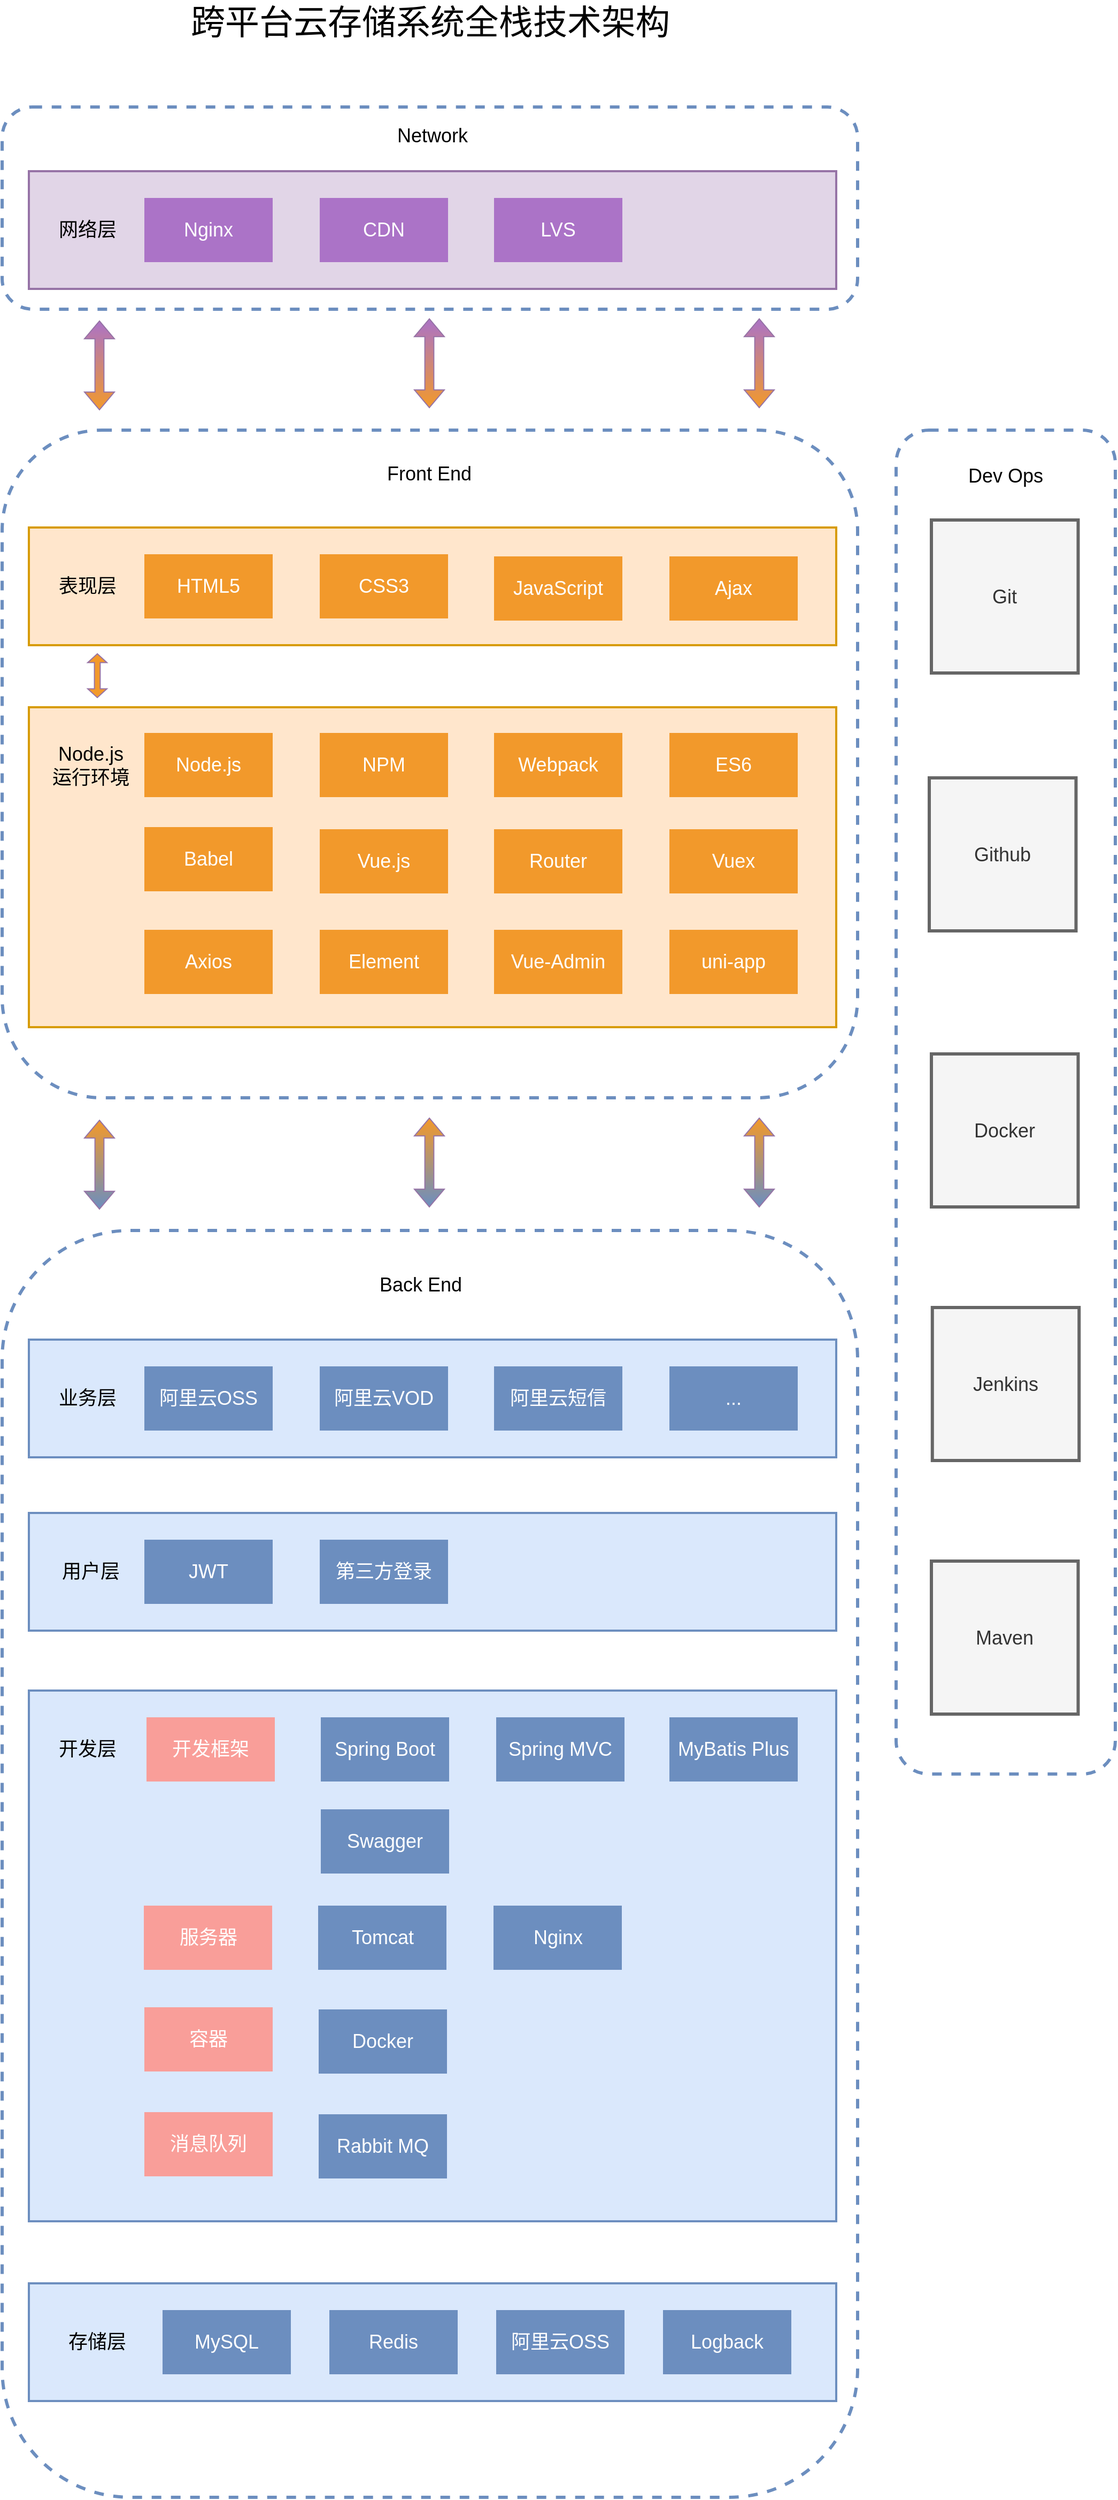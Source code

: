 <mxfile version="16.5.2" type="github">
  <diagram id="sZufGQy3N4kwTPqAB__Q" name="第 1 页">
    <mxGraphModel dx="866" dy="921" grid="0" gridSize="10" guides="1" tooltips="1" connect="1" arrows="1" fold="1" page="0" pageScale="1" pageWidth="827" pageHeight="1169" math="0" shadow="0">
      <root>
        <mxCell id="0" />
        <mxCell id="1" parent="0" />
        <mxCell id="KMVbbGsZrnD6S1K0zqnH-1" value="" style="rounded=1;whiteSpace=wrap;html=1;fillColor=none;dashed=1;strokeColor=#6c8ebf;strokeWidth=3;" parent="1" vertex="1">
          <mxGeometry x="40" y="80" width="800" height="189" as="geometry" />
        </mxCell>
        <mxCell id="KMVbbGsZrnD6S1K0zqnH-2" value="" style="rounded=0;whiteSpace=wrap;html=1;strokeWidth=2;fillColor=#e1d5e7;strokeColor=#9673a6;" parent="1" vertex="1">
          <mxGeometry x="65" y="140" width="755" height="110" as="geometry" />
        </mxCell>
        <mxCell id="KMVbbGsZrnD6S1K0zqnH-3" value="网络层" style="text;html=1;strokeColor=none;fillColor=none;align=center;verticalAlign=middle;whiteSpace=wrap;rounded=0;fontSize=18;" parent="1" vertex="1">
          <mxGeometry x="90" y="180" width="60" height="30" as="geometry" />
        </mxCell>
        <mxCell id="KMVbbGsZrnD6S1K0zqnH-4" value="Nginx" style="rounded=0;whiteSpace=wrap;html=1;fontSize=18;strokeWidth=3;fillColor=#ab73c7;strokeColor=none;fontColor=#FFFFFF;" parent="1" vertex="1">
          <mxGeometry x="173" y="165" width="120" height="60" as="geometry" />
        </mxCell>
        <mxCell id="KMVbbGsZrnD6S1K0zqnH-5" value="CDN" style="rounded=0;whiteSpace=wrap;html=1;fontSize=18;strokeWidth=3;fillColor=#ab73c7;strokeColor=none;fontColor=#FFFFFF;" parent="1" vertex="1">
          <mxGeometry x="337" y="165" width="120" height="60" as="geometry" />
        </mxCell>
        <mxCell id="KMVbbGsZrnD6S1K0zqnH-6" value="LVS" style="rounded=0;whiteSpace=wrap;html=1;fontSize=18;strokeWidth=3;fillColor=#ab73c7;strokeColor=none;fontColor=#FFFFFF;" parent="1" vertex="1">
          <mxGeometry x="500" y="165" width="120" height="60" as="geometry" />
        </mxCell>
        <mxCell id="KMVbbGsZrnD6S1K0zqnH-7" value="" style="rounded=1;whiteSpace=wrap;html=1;fillColor=none;dashed=1;strokeColor=#6c8ebf;strokeWidth=3;" parent="1" vertex="1">
          <mxGeometry x="40" y="382" width="800" height="624" as="geometry" />
        </mxCell>
        <mxCell id="KMVbbGsZrnD6S1K0zqnH-8" value="" style="rounded=0;whiteSpace=wrap;html=1;strokeWidth=2;fillColor=#ffe6cc;strokeColor=#d79b00;" parent="1" vertex="1">
          <mxGeometry x="65" y="473" width="755" height="110" as="geometry" />
        </mxCell>
        <mxCell id="KMVbbGsZrnD6S1K0zqnH-9" value="表现层" style="text;html=1;strokeColor=none;fillColor=none;align=center;verticalAlign=middle;whiteSpace=wrap;rounded=0;fontSize=18;" parent="1" vertex="1">
          <mxGeometry x="90" y="513" width="60" height="30" as="geometry" />
        </mxCell>
        <mxCell id="KMVbbGsZrnD6S1K0zqnH-10" value="HTML5" style="rounded=0;whiteSpace=wrap;html=1;fontSize=18;strokeWidth=3;fillColor=#f2992b;strokeColor=none;fontColor=#FFFFFF;" parent="1" vertex="1">
          <mxGeometry x="173" y="498" width="120" height="60" as="geometry" />
        </mxCell>
        <mxCell id="KMVbbGsZrnD6S1K0zqnH-11" value="CSS3" style="rounded=0;whiteSpace=wrap;html=1;fontSize=18;strokeWidth=3;fillColor=#f2992b;strokeColor=none;fontColor=#FFFFFF;" parent="1" vertex="1">
          <mxGeometry x="337" y="498" width="120" height="60" as="geometry" />
        </mxCell>
        <mxCell id="KMVbbGsZrnD6S1K0zqnH-12" value="JavaScript" style="rounded=0;whiteSpace=wrap;html=1;fontSize=18;strokeWidth=3;fillColor=#f2992b;strokeColor=none;fontColor=#FFFFFF;" parent="1" vertex="1">
          <mxGeometry x="500" y="500" width="120" height="60" as="geometry" />
        </mxCell>
        <mxCell id="KMVbbGsZrnD6S1K0zqnH-13" value="Ajax" style="rounded=0;whiteSpace=wrap;html=1;fontSize=18;strokeWidth=3;fillColor=#f2992b;strokeColor=none;fontColor=#FFFFFF;" parent="1" vertex="1">
          <mxGeometry x="664" y="500" width="120" height="60" as="geometry" />
        </mxCell>
        <mxCell id="KMVbbGsZrnD6S1K0zqnH-14" value="" style="rounded=0;whiteSpace=wrap;html=1;strokeWidth=2;fillColor=#ffe6cc;strokeColor=#d79b00;" parent="1" vertex="1">
          <mxGeometry x="65" y="641" width="755" height="299" as="geometry" />
        </mxCell>
        <mxCell id="KMVbbGsZrnD6S1K0zqnH-15" value="Node.js&lt;br&gt;运行环境" style="text;html=1;strokeColor=none;fillColor=none;align=center;verticalAlign=middle;whiteSpace=wrap;rounded=0;fontSize=18;" parent="1" vertex="1">
          <mxGeometry x="79" y="681" width="88" height="30" as="geometry" />
        </mxCell>
        <mxCell id="KMVbbGsZrnD6S1K0zqnH-16" value="Node.js" style="rounded=0;whiteSpace=wrap;html=1;fontSize=18;strokeWidth=3;fillColor=#f2992b;strokeColor=none;fontColor=#FFFFFF;" parent="1" vertex="1">
          <mxGeometry x="173" y="665" width="120" height="60" as="geometry" />
        </mxCell>
        <mxCell id="KMVbbGsZrnD6S1K0zqnH-17" value="NPM" style="rounded=0;whiteSpace=wrap;html=1;fontSize=18;strokeWidth=3;fillColor=#f2992b;strokeColor=none;fontColor=#FFFFFF;" parent="1" vertex="1">
          <mxGeometry x="337" y="665" width="120" height="60" as="geometry" />
        </mxCell>
        <mxCell id="KMVbbGsZrnD6S1K0zqnH-18" value="Webpack" style="rounded=0;whiteSpace=wrap;html=1;fontSize=18;strokeWidth=3;fillColor=#f2992b;strokeColor=none;fontColor=#FFFFFF;" parent="1" vertex="1">
          <mxGeometry x="500" y="665" width="120" height="60" as="geometry" />
        </mxCell>
        <mxCell id="KMVbbGsZrnD6S1K0zqnH-19" value="ES6" style="rounded=0;whiteSpace=wrap;html=1;fontSize=18;strokeWidth=3;fillColor=#f2992b;strokeColor=none;fontColor=#FFFFFF;" parent="1" vertex="1">
          <mxGeometry x="664" y="665" width="120" height="60" as="geometry" />
        </mxCell>
        <mxCell id="KMVbbGsZrnD6S1K0zqnH-20" value="Babel" style="rounded=0;whiteSpace=wrap;html=1;fontSize=18;strokeWidth=3;fillColor=#f2992b;strokeColor=none;fontColor=#FFFFFF;" parent="1" vertex="1">
          <mxGeometry x="173" y="753" width="120" height="60" as="geometry" />
        </mxCell>
        <mxCell id="KMVbbGsZrnD6S1K0zqnH-21" value="Vue.js" style="rounded=0;whiteSpace=wrap;html=1;fontSize=18;strokeWidth=3;fillColor=#f2992b;strokeColor=none;fontColor=#FFFFFF;" parent="1" vertex="1">
          <mxGeometry x="337" y="755" width="120" height="60" as="geometry" />
        </mxCell>
        <mxCell id="KMVbbGsZrnD6S1K0zqnH-22" value="Router" style="rounded=0;whiteSpace=wrap;html=1;fontSize=18;strokeWidth=3;fillColor=#f2992b;strokeColor=none;fontColor=#FFFFFF;" parent="1" vertex="1">
          <mxGeometry x="500" y="755" width="120" height="60" as="geometry" />
        </mxCell>
        <mxCell id="KMVbbGsZrnD6S1K0zqnH-23" value="Vuex" style="rounded=0;whiteSpace=wrap;html=1;fontSize=18;strokeWidth=3;fillColor=#f2992b;strokeColor=none;fontColor=#FFFFFF;" parent="1" vertex="1">
          <mxGeometry x="664" y="755" width="120" height="60" as="geometry" />
        </mxCell>
        <mxCell id="KMVbbGsZrnD6S1K0zqnH-24" value="Axios" style="rounded=0;whiteSpace=wrap;html=1;fontSize=18;strokeWidth=3;fillColor=#f2992b;strokeColor=none;fontColor=#FFFFFF;" parent="1" vertex="1">
          <mxGeometry x="173" y="849" width="120" height="60" as="geometry" />
        </mxCell>
        <mxCell id="KMVbbGsZrnD6S1K0zqnH-25" value="Element" style="rounded=0;whiteSpace=wrap;html=1;fontSize=18;strokeWidth=3;fillColor=#f2992b;strokeColor=none;fontColor=#FFFFFF;" parent="1" vertex="1">
          <mxGeometry x="337" y="849" width="120" height="60" as="geometry" />
        </mxCell>
        <mxCell id="KMVbbGsZrnD6S1K0zqnH-26" value="Vue-Admin" style="rounded=0;whiteSpace=wrap;html=1;fontSize=18;strokeWidth=3;fillColor=#f2992b;strokeColor=none;fontColor=#FFFFFF;" parent="1" vertex="1">
          <mxGeometry x="500" y="849" width="120" height="60" as="geometry" />
        </mxCell>
        <mxCell id="KMVbbGsZrnD6S1K0zqnH-27" value="Front End" style="text;html=1;strokeColor=none;fillColor=none;align=center;verticalAlign=middle;whiteSpace=wrap;rounded=0;fontSize=18;" parent="1" vertex="1">
          <mxGeometry x="360" y="408" width="159" height="30" as="geometry" />
        </mxCell>
        <mxCell id="KMVbbGsZrnD6S1K0zqnH-28" value="Network" style="text;html=1;strokeColor=none;fillColor=none;align=center;verticalAlign=middle;whiteSpace=wrap;rounded=0;fontSize=18;" parent="1" vertex="1">
          <mxGeometry x="363" y="92" width="159" height="30" as="geometry" />
        </mxCell>
        <mxCell id="setwmyMb34dvfFIo67XE-1" value="" style="rounded=1;whiteSpace=wrap;html=1;fillColor=none;dashed=1;strokeColor=#6c8ebf;strokeWidth=3;" vertex="1" parent="1">
          <mxGeometry x="40" y="1130" width="800" height="1184" as="geometry" />
        </mxCell>
        <mxCell id="setwmyMb34dvfFIo67XE-2" value="" style="rounded=0;whiteSpace=wrap;html=1;strokeWidth=2;fillColor=#dae8fc;strokeColor=#6c8ebf;" vertex="1" parent="1">
          <mxGeometry x="65" y="1232" width="755" height="110" as="geometry" />
        </mxCell>
        <mxCell id="setwmyMb34dvfFIo67XE-3" value="业务层" style="text;html=1;strokeColor=none;fillColor=none;align=center;verticalAlign=middle;whiteSpace=wrap;rounded=0;fontSize=18;" vertex="1" parent="1">
          <mxGeometry x="76" y="1272" width="88" height="30" as="geometry" />
        </mxCell>
        <mxCell id="setwmyMb34dvfFIo67XE-4" value="阿里云OSS" style="rounded=0;whiteSpace=wrap;html=1;fontSize=18;strokeWidth=3;fillColor=#6c8ebf;strokeColor=none;gradientColor=none;fontColor=#FFFFFF;" vertex="1" parent="1">
          <mxGeometry x="173" y="1257" width="120" height="60" as="geometry" />
        </mxCell>
        <mxCell id="setwmyMb34dvfFIo67XE-5" value="阿里云VOD" style="rounded=0;whiteSpace=wrap;html=1;fontSize=18;strokeWidth=3;fillColor=#6c8ebf;strokeColor=none;gradientColor=none;fontColor=#FFFFFF;" vertex="1" parent="1">
          <mxGeometry x="337" y="1257" width="120" height="60" as="geometry" />
        </mxCell>
        <mxCell id="setwmyMb34dvfFIo67XE-6" value="阿里云短信" style="rounded=0;whiteSpace=wrap;html=1;fontSize=18;strokeWidth=3;fillColor=#6c8ebf;strokeColor=none;gradientColor=none;fontColor=#FFFFFF;" vertex="1" parent="1">
          <mxGeometry x="500" y="1257" width="120" height="60" as="geometry" />
        </mxCell>
        <mxCell id="setwmyMb34dvfFIo67XE-7" value="..." style="rounded=0;whiteSpace=wrap;html=1;fontSize=18;strokeWidth=3;fillColor=#6c8ebf;strokeColor=none;gradientColor=none;fontColor=#FFFFFF;" vertex="1" parent="1">
          <mxGeometry x="664" y="1257" width="120" height="60" as="geometry" />
        </mxCell>
        <mxCell id="setwmyMb34dvfFIo67XE-9" value="" style="rounded=0;whiteSpace=wrap;html=1;strokeWidth=2;fillColor=#dae8fc;strokeColor=#6c8ebf;" vertex="1" parent="1">
          <mxGeometry x="65" y="1394" width="755" height="110" as="geometry" />
        </mxCell>
        <mxCell id="setwmyMb34dvfFIo67XE-10" value="用户层" style="text;html=1;strokeColor=none;fillColor=none;align=center;verticalAlign=middle;whiteSpace=wrap;rounded=0;fontSize=18;" vertex="1" parent="1">
          <mxGeometry x="79" y="1434" width="88" height="30" as="geometry" />
        </mxCell>
        <mxCell id="setwmyMb34dvfFIo67XE-11" value="JWT" style="rounded=0;whiteSpace=wrap;html=1;fontSize=18;strokeWidth=3;fillColor=#6c8ebf;strokeColor=none;gradientColor=none;fontColor=#FFFFFF;" vertex="1" parent="1">
          <mxGeometry x="173" y="1419" width="120" height="60" as="geometry" />
        </mxCell>
        <mxCell id="setwmyMb34dvfFIo67XE-12" value="第三方登录" style="rounded=0;whiteSpace=wrap;html=1;fontSize=18;strokeWidth=3;fillColor=#6c8ebf;strokeColor=none;gradientColor=none;fontColor=#FFFFFF;" vertex="1" parent="1">
          <mxGeometry x="337" y="1419" width="120" height="60" as="geometry" />
        </mxCell>
        <mxCell id="setwmyMb34dvfFIo67XE-14" value="" style="rounded=0;whiteSpace=wrap;html=1;strokeWidth=2;fillColor=#dae8fc;strokeColor=#6c8ebf;" vertex="1" parent="1">
          <mxGeometry x="65" y="1560" width="755" height="496" as="geometry" />
        </mxCell>
        <mxCell id="setwmyMb34dvfFIo67XE-15" value="开发层" style="text;html=1;strokeColor=none;fillColor=none;align=center;verticalAlign=middle;whiteSpace=wrap;rounded=0;fontSize=18;" vertex="1" parent="1">
          <mxGeometry x="76" y="1600" width="88" height="30" as="geometry" />
        </mxCell>
        <mxCell id="setwmyMb34dvfFIo67XE-16" value="开发框架" style="rounded=0;whiteSpace=wrap;html=1;fontSize=18;strokeWidth=3;fillColor=#f99e99;strokeColor=none;fontColor=#FFFFFF;" vertex="1" parent="1">
          <mxGeometry x="175" y="1585" width="120" height="60" as="geometry" />
        </mxCell>
        <mxCell id="setwmyMb34dvfFIo67XE-17" value="Spring Boot" style="rounded=0;whiteSpace=wrap;html=1;fontSize=18;strokeWidth=3;fillColor=#6c8ebf;strokeColor=none;gradientColor=none;fontColor=#FFFFFF;" vertex="1" parent="1">
          <mxGeometry x="338" y="1585" width="120" height="60" as="geometry" />
        </mxCell>
        <mxCell id="setwmyMb34dvfFIo67XE-18" value="MyBatis Plus" style="rounded=0;whiteSpace=wrap;html=1;fontSize=18;strokeWidth=3;fillColor=#6c8ebf;strokeColor=none;gradientColor=none;fontColor=#FFFFFF;" vertex="1" parent="1">
          <mxGeometry x="664" y="1585" width="120" height="60" as="geometry" />
        </mxCell>
        <mxCell id="setwmyMb34dvfFIo67XE-19" value="Spring MVC" style="rounded=0;whiteSpace=wrap;html=1;fontSize=18;strokeWidth=3;fillColor=#6c8ebf;strokeColor=none;gradientColor=none;fontColor=#FFFFFF;" vertex="1" parent="1">
          <mxGeometry x="502" y="1585" width="120" height="60" as="geometry" />
        </mxCell>
        <mxCell id="setwmyMb34dvfFIo67XE-20" value="服务器" style="rounded=0;whiteSpace=wrap;html=1;fontSize=18;strokeWidth=3;fillColor=#f99e99;strokeColor=none;fontColor=#FFFFFF;" vertex="1" parent="1">
          <mxGeometry x="172.5" y="1761" width="120" height="60" as="geometry" />
        </mxCell>
        <mxCell id="setwmyMb34dvfFIo67XE-21" value="Tomcat" style="rounded=0;whiteSpace=wrap;html=1;fontSize=18;strokeWidth=3;fillColor=#6c8ebf;strokeColor=none;gradientColor=none;fontColor=#FFFFFF;" vertex="1" parent="1">
          <mxGeometry x="335.5" y="1761" width="120" height="60" as="geometry" />
        </mxCell>
        <mxCell id="setwmyMb34dvfFIo67XE-22" value="Nginx" style="rounded=0;whiteSpace=wrap;html=1;fontSize=18;strokeWidth=3;fillColor=#6c8ebf;strokeColor=none;gradientColor=none;fontColor=#FFFFFF;" vertex="1" parent="1">
          <mxGeometry x="499.5" y="1761" width="120" height="60" as="geometry" />
        </mxCell>
        <mxCell id="setwmyMb34dvfFIo67XE-23" value="容器" style="rounded=0;whiteSpace=wrap;html=1;fontSize=18;strokeWidth=3;fillColor=#f99e99;strokeColor=none;fontColor=#FFFFFF;" vertex="1" parent="1">
          <mxGeometry x="173" y="1856" width="120" height="60" as="geometry" />
        </mxCell>
        <mxCell id="setwmyMb34dvfFIo67XE-24" value="Docker" style="rounded=0;whiteSpace=wrap;html=1;fontSize=18;strokeWidth=3;fillColor=#6c8ebf;strokeColor=none;gradientColor=none;fontColor=#FFFFFF;" vertex="1" parent="1">
          <mxGeometry x="336" y="1858" width="120" height="60" as="geometry" />
        </mxCell>
        <mxCell id="setwmyMb34dvfFIo67XE-25" value="" style="rounded=0;whiteSpace=wrap;html=1;strokeWidth=2;fillColor=#dae8fc;strokeColor=#6c8ebf;" vertex="1" parent="1">
          <mxGeometry x="65" y="2114" width="755" height="110" as="geometry" />
        </mxCell>
        <mxCell id="setwmyMb34dvfFIo67XE-26" value="存储层" style="text;html=1;strokeColor=none;fillColor=none;align=center;verticalAlign=middle;whiteSpace=wrap;rounded=0;fontSize=18;" vertex="1" parent="1">
          <mxGeometry x="85" y="2154" width="88" height="30" as="geometry" />
        </mxCell>
        <mxCell id="setwmyMb34dvfFIo67XE-27" value="MySQL" style="rounded=0;whiteSpace=wrap;html=1;fontSize=18;strokeWidth=3;fillColor=#6c8ebf;strokeColor=none;gradientColor=none;fontColor=#FFFFFF;" vertex="1" parent="1">
          <mxGeometry x="190" y="2139" width="120" height="60" as="geometry" />
        </mxCell>
        <mxCell id="setwmyMb34dvfFIo67XE-28" value="Redis" style="rounded=0;whiteSpace=wrap;html=1;fontSize=18;strokeWidth=3;fillColor=#6c8ebf;strokeColor=none;gradientColor=none;fontColor=#FFFFFF;" vertex="1" parent="1">
          <mxGeometry x="346" y="2139" width="120" height="60" as="geometry" />
        </mxCell>
        <mxCell id="setwmyMb34dvfFIo67XE-29" value="阿里云OSS" style="rounded=0;whiteSpace=wrap;html=1;fontSize=18;strokeWidth=3;fillColor=#6c8ebf;strokeColor=none;gradientColor=none;fontColor=#FFFFFF;" vertex="1" parent="1">
          <mxGeometry x="502" y="2139" width="120" height="60" as="geometry" />
        </mxCell>
        <mxCell id="setwmyMb34dvfFIo67XE-30" value="Logback" style="rounded=0;whiteSpace=wrap;html=1;fontSize=18;strokeWidth=3;fillColor=#6c8ebf;strokeColor=none;gradientColor=none;fontColor=#FFFFFF;" vertex="1" parent="1">
          <mxGeometry x="658" y="2139" width="120" height="60" as="geometry" />
        </mxCell>
        <mxCell id="setwmyMb34dvfFIo67XE-32" value="Back End" style="text;html=1;strokeColor=none;fillColor=none;align=center;verticalAlign=middle;whiteSpace=wrap;rounded=0;fontSize=18;" vertex="1" parent="1">
          <mxGeometry x="352" y="1166" width="159" height="30" as="geometry" />
        </mxCell>
        <mxCell id="setwmyMb34dvfFIo67XE-33" value="" style="rounded=1;whiteSpace=wrap;html=1;fillColor=none;dashed=1;strokeColor=#6c8ebf;strokeWidth=3;" vertex="1" parent="1">
          <mxGeometry x="876" y="382" width="205" height="1256" as="geometry" />
        </mxCell>
        <mxCell id="setwmyMb34dvfFIo67XE-34" value="Dev Ops" style="text;html=1;strokeColor=none;fillColor=none;align=center;verticalAlign=middle;whiteSpace=wrap;rounded=0;fontSize=18;" vertex="1" parent="1">
          <mxGeometry x="899" y="410" width="159" height="30" as="geometry" />
        </mxCell>
        <mxCell id="setwmyMb34dvfFIo67XE-35" value="Git" style="rounded=0;whiteSpace=wrap;html=1;fontSize=18;strokeWidth=3;fillColor=#f5f5f5;strokeColor=#666666;fontColor=#333333;" vertex="1" parent="1">
          <mxGeometry x="909" y="466" width="137.24" height="143" as="geometry" />
        </mxCell>
        <mxCell id="setwmyMb34dvfFIo67XE-37" value="Github" style="rounded=0;whiteSpace=wrap;html=1;fontSize=18;strokeWidth=3;fillColor=#f5f5f5;strokeColor=#666666;fontColor=#333333;" vertex="1" parent="1">
          <mxGeometry x="907" y="707" width="137.24" height="143" as="geometry" />
        </mxCell>
        <mxCell id="setwmyMb34dvfFIo67XE-38" value="Docker" style="rounded=0;whiteSpace=wrap;html=1;fontSize=18;strokeWidth=3;fillColor=#f5f5f5;strokeColor=#666666;fontColor=#333333;" vertex="1" parent="1">
          <mxGeometry x="909" y="965" width="137.24" height="143" as="geometry" />
        </mxCell>
        <mxCell id="setwmyMb34dvfFIo67XE-39" value="Jenkins" style="rounded=0;whiteSpace=wrap;html=1;fontSize=18;strokeWidth=3;fillColor=#f5f5f5;strokeColor=#666666;fontColor=#333333;" vertex="1" parent="1">
          <mxGeometry x="909.88" y="1202" width="137.24" height="143" as="geometry" />
        </mxCell>
        <mxCell id="setwmyMb34dvfFIo67XE-40" value="&lt;font color=&quot;#000000&quot;&gt;跨平台云存储系统全栈技术架构&lt;/font&gt;" style="text;html=1;align=center;verticalAlign=middle;resizable=0;points=[];autosize=1;strokeColor=none;fillColor=none;fontColor=#FFFFFF;fontSize=32;" vertex="1" parent="1">
          <mxGeometry x="211" y="-20" width="458" height="42" as="geometry" />
        </mxCell>
        <mxCell id="setwmyMb34dvfFIo67XE-41" value="uni-app" style="rounded=0;whiteSpace=wrap;html=1;fontSize=18;strokeWidth=3;fillColor=#f2992b;strokeColor=none;fontColor=#FFFFFF;" vertex="1" parent="1">
          <mxGeometry x="664" y="849" width="120" height="60" as="geometry" />
        </mxCell>
        <mxCell id="setwmyMb34dvfFIo67XE-42" value="Swagger" style="rounded=0;whiteSpace=wrap;html=1;fontSize=18;strokeWidth=3;fillColor=#6c8ebf;strokeColor=none;gradientColor=none;fontColor=#FFFFFF;" vertex="1" parent="1">
          <mxGeometry x="338" y="1671" width="120" height="60" as="geometry" />
        </mxCell>
        <mxCell id="setwmyMb34dvfFIo67XE-43" style="edgeStyle=orthogonalEdgeStyle;rounded=0;orthogonalLoop=1;jettySize=auto;html=1;exitX=0.5;exitY=1;exitDx=0;exitDy=0;fontSize=32;fontColor=#000000;" edge="1" parent="1" source="setwmyMb34dvfFIo67XE-10" target="setwmyMb34dvfFIo67XE-10">
          <mxGeometry relative="1" as="geometry" />
        </mxCell>
        <mxCell id="setwmyMb34dvfFIo67XE-47" value="消息队列" style="rounded=0;whiteSpace=wrap;html=1;fontSize=18;strokeWidth=3;fillColor=#f99e99;strokeColor=none;fontColor=#FFFFFF;" vertex="1" parent="1">
          <mxGeometry x="173" y="1954" width="120" height="60" as="geometry" />
        </mxCell>
        <mxCell id="setwmyMb34dvfFIo67XE-48" value="Rabbit MQ" style="rounded=0;whiteSpace=wrap;html=1;fontSize=18;strokeWidth=3;fillColor=#6c8ebf;strokeColor=none;gradientColor=none;fontColor=#FFFFFF;" vertex="1" parent="1">
          <mxGeometry x="336" y="1956" width="120" height="60" as="geometry" />
        </mxCell>
        <mxCell id="setwmyMb34dvfFIo67XE-49" value="Maven" style="rounded=0;whiteSpace=wrap;html=1;fontSize=18;strokeWidth=3;fillColor=#f5f5f5;strokeColor=#666666;fontColor=#333333;" vertex="1" parent="1">
          <mxGeometry x="909" y="1439" width="137.24" height="143" as="geometry" />
        </mxCell>
        <mxCell id="setwmyMb34dvfFIo67XE-50" value="" style="shape=doubleArrow;direction=south;whiteSpace=wrap;html=1;fontSize=32;fillColor=#ab73c7;strokeColor=#9673a6;gradientColor=#f2992b;gradientDirection=east;" vertex="1" parent="1">
          <mxGeometry x="117" y="280" width="28" height="83" as="geometry" />
        </mxCell>
        <mxCell id="setwmyMb34dvfFIo67XE-52" value="" style="shape=doubleArrow;direction=south;whiteSpace=wrap;html=1;fontSize=32;fillColor=#ab73c7;strokeColor=#9673a6;gradientColor=#f2992b;gradientDirection=east;" vertex="1" parent="1">
          <mxGeometry x="425.5" y="278" width="28" height="83" as="geometry" />
        </mxCell>
        <mxCell id="setwmyMb34dvfFIo67XE-53" value="" style="shape=doubleArrow;direction=south;whiteSpace=wrap;html=1;fontSize=32;fillColor=#ab73c7;strokeColor=#9673a6;gradientColor=#f2992b;gradientDirection=east;" vertex="1" parent="1">
          <mxGeometry x="734" y="278" width="28" height="83" as="geometry" />
        </mxCell>
        <mxCell id="setwmyMb34dvfFIo67XE-56" value="" style="shape=doubleArrow;direction=south;whiteSpace=wrap;html=1;fontSize=32;fillColor=#f2992b;strokeColor=#9673a6;gradientColor=#6c8ebf;gradientDirection=east;" vertex="1" parent="1">
          <mxGeometry x="117" y="1027" width="28" height="83" as="geometry" />
        </mxCell>
        <mxCell id="setwmyMb34dvfFIo67XE-57" value="" style="shape=doubleArrow;direction=south;whiteSpace=wrap;html=1;fontSize=32;fillColor=#f2992b;strokeColor=#9673a6;gradientColor=#6c8ebf;gradientDirection=east;" vertex="1" parent="1">
          <mxGeometry x="425.5" y="1025" width="28" height="83" as="geometry" />
        </mxCell>
        <mxCell id="setwmyMb34dvfFIo67XE-58" value="" style="shape=doubleArrow;direction=south;whiteSpace=wrap;html=1;fontSize=32;fillColor=#f2992b;strokeColor=#9673a6;gradientColor=#6c8ebf;gradientDirection=east;" vertex="1" parent="1">
          <mxGeometry x="734" y="1025" width="28" height="83" as="geometry" />
        </mxCell>
        <mxCell id="setwmyMb34dvfFIo67XE-59" value="" style="shape=doubleArrow;direction=south;whiteSpace=wrap;html=1;fontSize=32;fillColor=#f2992b;strokeColor=#9673a6;gradientColor=#f2992b;gradientDirection=east;" vertex="1" parent="1">
          <mxGeometry x="120" y="591" width="18" height="41" as="geometry" />
        </mxCell>
      </root>
    </mxGraphModel>
  </diagram>
</mxfile>
